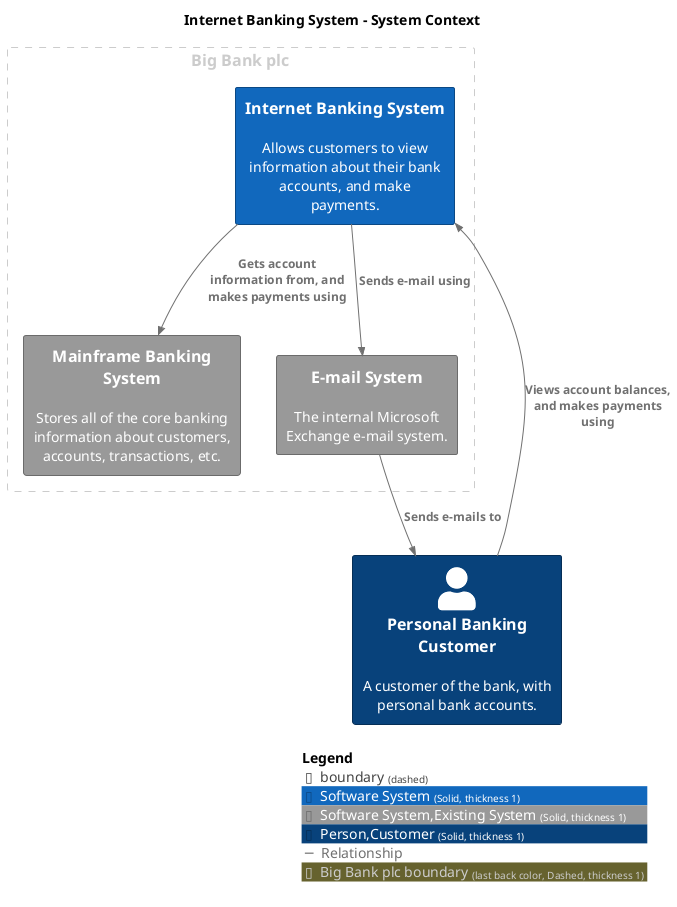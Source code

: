 @startuml
set separator none
title Internet Banking System - System Context

top to bottom direction

!include <C4/C4>
!include <C4/C4_Context>

AddElementTag("Software System", $bgColor="#1168bd", $borderColor="#0b4884", $fontColor="#ffffff", $sprite="", $shadowing="", $borderStyle="Solid", $borderThickness="1")
AddElementTag("Software System,Existing System", $bgColor="#999999", $borderColor="#6b6b6b", $fontColor="#ffffff", $sprite="", $shadowing="", $borderStyle="Solid", $borderThickness="1")
AddElementTag("Person,Customer", $bgColor="#08427b", $borderColor="#052e56", $fontColor="#ffffff", $sprite="", $shadowing="", $borderStyle="Solid", $borderThickness="1")

AddRelTag("Relationship", $textColor="#707070", $lineColor="#707070", $lineStyle = "")

AddBoundaryTag("Big Bank plc", $borderColor="#cccccc", $fontColor="#cccccc", $borderStyle="Dashed", $borderThickness="1")
Boundary(group_1, "Big Bank plc", $tags="Big Bank plc") {
  System(MainframeBankingSystem, "Mainframe Banking System", $descr="Stores all of the core banking information about customers, accounts, transactions, etc.", $tags="Software System,Existing System", $link="")
  System(EmailSystem, "E-mail System", $descr="The internal Microsoft Exchange e-mail system.", $tags="Software System,Existing System", $link="")
  System(InternetBankingSystem, "Internet Banking System", $descr="Allows customers to view information about their bank accounts, and make payments.", $tags="Software System", $link="")
}

Person(PersonalBankingCustomer, "Personal Banking Customer", $descr="A customer of the bank, with personal bank accounts.", $tags="Person,Customer", $link="")

Rel(PersonalBankingCustomer, InternetBankingSystem, "Views account balances, and makes payments using", $techn="", $tags="Relationship", $link="")
Rel(InternetBankingSystem, MainframeBankingSystem, "Gets account information from, and makes payments using", $techn="", $tags="Relationship", $link="")
Rel(InternetBankingSystem, EmailSystem, "Sends e-mail using", $techn="", $tags="Relationship", $link="")
Rel(EmailSystem, PersonalBankingCustomer, "Sends e-mails to", $techn="", $tags="Relationship", $link="")

SHOW_LEGEND(true)
@enduml